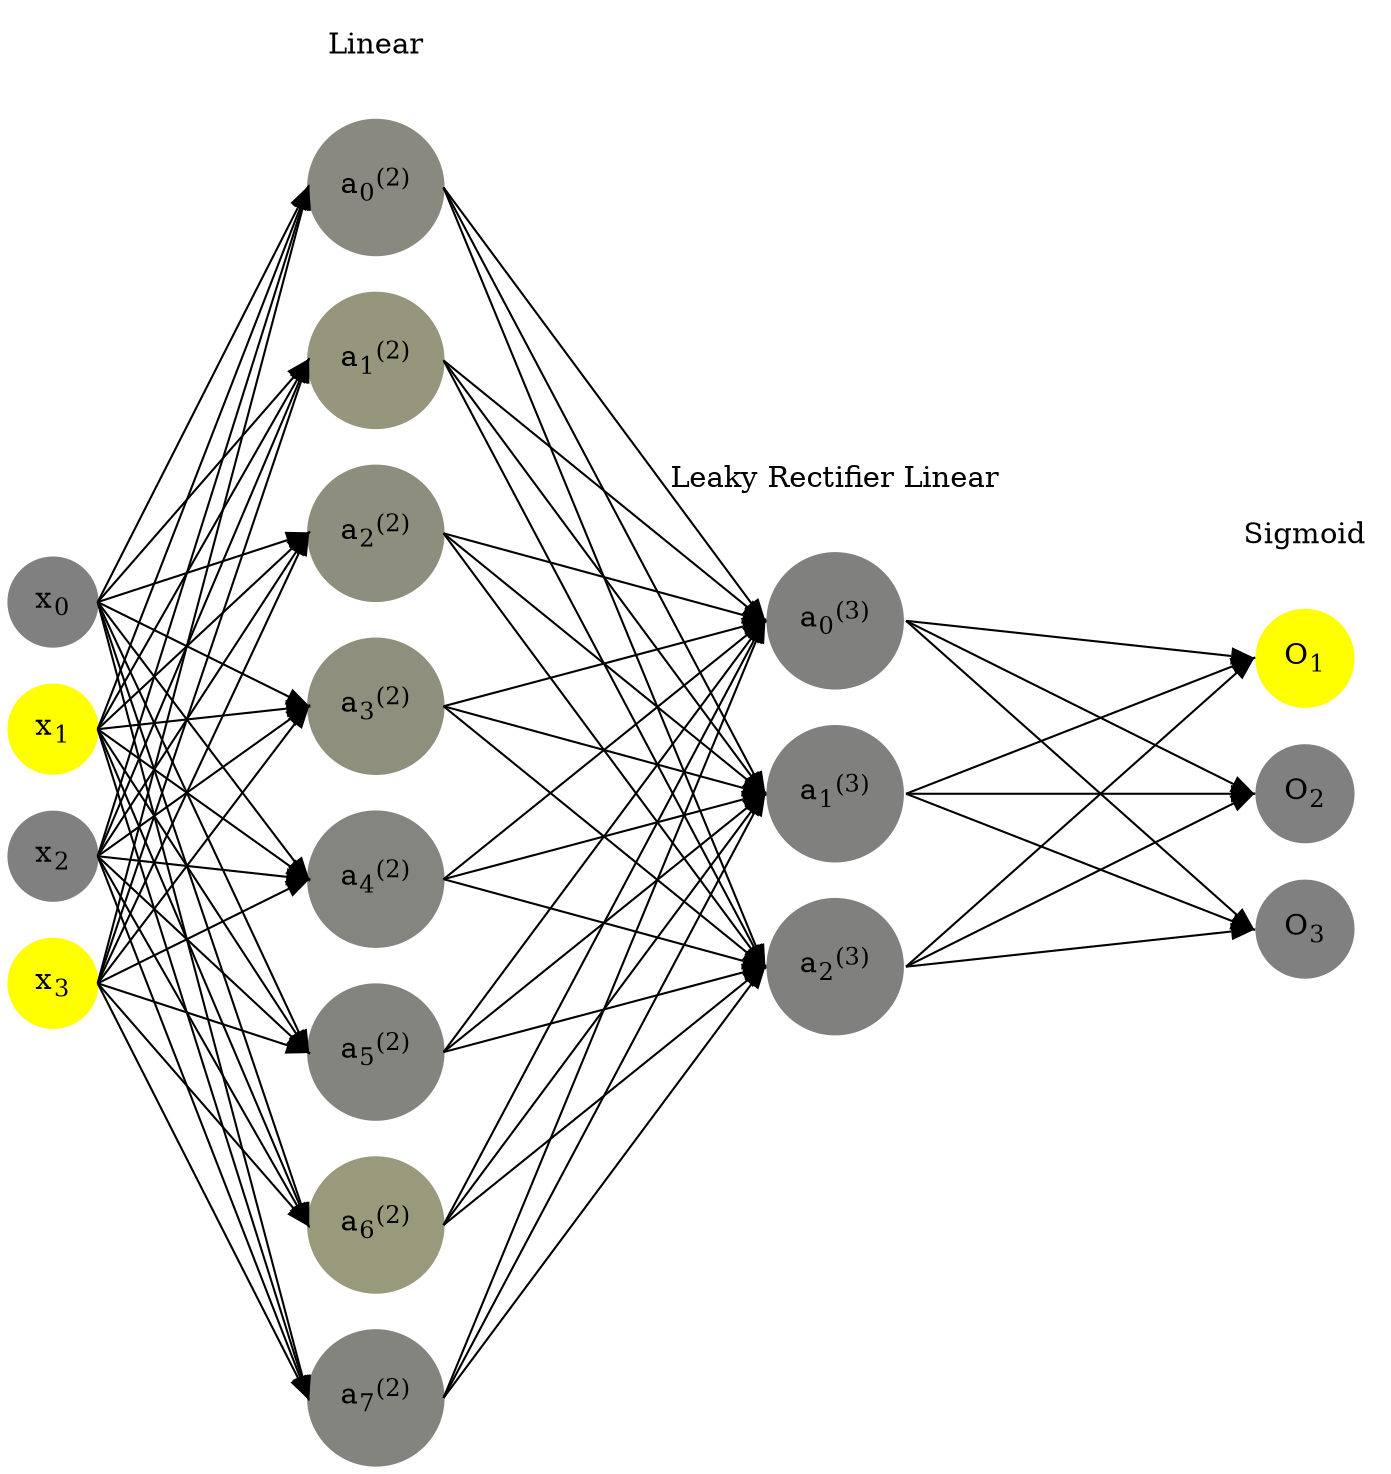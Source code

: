 digraph G {
	rankdir = LR;
	splines=false;
	edge[style=invis];
	ranksep= 1.4;
	{
	node [shape=circle, color="0.1667, 0.0, 0.5", style=filled, fillcolor="0.1667, 0.0, 0.5"];
	x0 [label=<x<sub>0</sub>>];
	}
	{
	node [shape=circle, color="0.1667, 1.0, 1.0", style=filled, fillcolor="0.1667, 1.0, 1.0"];
	x1 [label=<x<sub>1</sub>>];
	}
	{
	node [shape=circle, color="0.1667, 0.0, 0.5", style=filled, fillcolor="0.1667, 0.0, 0.5"];
	x2 [label=<x<sub>2</sub>>];
	}
	{
	node [shape=circle, color="0.1667, 1.0, 1.0", style=filled, fillcolor="0.1667, 1.0, 1.0"];
	x3 [label=<x<sub>3</sub>>];
	}
	{
	node [shape=circle, color="0.1667, 0.072747, 0.536374", style=filled, fillcolor="0.1667, 0.072747, 0.536374"];
	a02 [label=<a<sub>0</sub><sup>(2)</sup>>];
	}
	{
	node [shape=circle, color="0.1667, 0.174771, 0.587385", style=filled, fillcolor="0.1667, 0.174771, 0.587385"];
	a12 [label=<a<sub>1</sub><sup>(2)</sup>>];
	}
	{
	node [shape=circle, color="0.1667, 0.112041, 0.556021", style=filled, fillcolor="0.1667, 0.112041, 0.556021"];
	a22 [label=<a<sub>2</sub><sup>(2)</sup>>];
	}
	{
	node [shape=circle, color="0.1667, 0.119197, 0.559598", style=filled, fillcolor="0.1667, 0.119197, 0.559598"];
	a32 [label=<a<sub>3</sub><sup>(2)</sup>>];
	}
	{
	node [shape=circle, color="0.1667, 0.040614, 0.520307", style=filled, fillcolor="0.1667, 0.040614, 0.520307"];
	a42 [label=<a<sub>4</sub><sup>(2)</sup>>];
	}
	{
	node [shape=circle, color="0.1667, 0.032162, 0.516081", style=filled, fillcolor="0.1667, 0.032162, 0.516081"];
	a52 [label=<a<sub>5</sub><sup>(2)</sup>>];
	}
	{
	node [shape=circle, color="0.1667, 0.197315, 0.598657", style=filled, fillcolor="0.1667, 0.197315, 0.598657"];
	a62 [label=<a<sub>6</sub><sup>(2)</sup>>];
	}
	{
	node [shape=circle, color="0.1667, 0.032806, 0.516403", style=filled, fillcolor="0.1667, 0.032806, 0.516403"];
	a72 [label=<a<sub>7</sub><sup>(2)</sup>>];
	}
	{
	node [shape=circle, color="0.1667, 0.000088, 0.500044", style=filled, fillcolor="0.1667, 0.000088, 0.500044"];
	a03 [label=<a<sub>0</sub><sup>(3)</sup>>];
	}
	{
	node [shape=circle, color="0.1667, 0.000012, 0.500006", style=filled, fillcolor="0.1667, 0.000012, 0.500006"];
	a13 [label=<a<sub>1</sub><sup>(3)</sup>>];
	}
	{
	node [shape=circle, color="0.1667, 0.000238, 0.500119", style=filled, fillcolor="0.1667, 0.000238, 0.500119"];
	a23 [label=<a<sub>2</sub><sup>(3)</sup>>];
	}
	{
	node [shape=circle, color="0.1667, 1.0, 1.0", style=filled, fillcolor="0.1667, 1.0, 1.0"];
	O1 [label=<O<sub>1</sub>>];
	}
	{
	node [shape=circle, color="0.1667, 0.0, 0.5", style=filled, fillcolor="0.1667, 0.0, 0.5"];
	O2 [label=<O<sub>2</sub>>];
	}
	{
	node [shape=circle, color="0.1667, 0.0, 0.5", style=filled, fillcolor="0.1667, 0.0, 0.5"];
	O3 [label=<O<sub>3</sub>>];
	}
	{
	rank=same;
	x0->x1->x2->x3;
	}
	{
	rank=same;
	a02->a12->a22->a32->a42->a52->a62->a72;
	}
	{
	rank=same;
	a03->a13->a23;
	}
	{
	rank=same;
	O1->O2->O3;
	}
	l1 [shape=plaintext,label="Linear"];
	l1->a02;
	{rank=same; l1;a02};
	l2 [shape=plaintext,label="Leaky Rectifier Linear"];
	l2->a03;
	{rank=same; l2;a03};
	l3 [shape=plaintext,label="Sigmoid"];
	l3->O1;
	{rank=same; l3;O1};
edge[style=solid, tailport=e, headport=w];
	{x0;x1;x2;x3} -> {a02;a12;a22;a32;a42;a52;a62;a72};
	{a02;a12;a22;a32;a42;a52;a62;a72} -> {a03;a13;a23};
	{a03;a13;a23} -> {O1,O2,O3};
}
